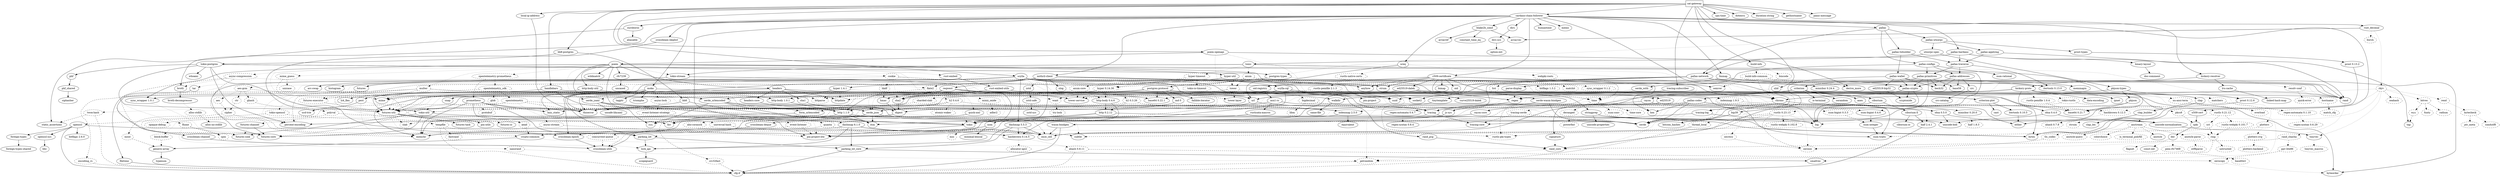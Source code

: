 digraph {
    0 [ label = "cat-gateway" shape = box]
    1 [ label = "anyhow" ]
    2 [ label = "base64 0.22.1" ]
    3 [ label = "bb8" ]
    4 [ label = "bb8-postgres" ]
    5 [ label = "build-info" ]
    6 [ label = "cardano-chain-follower" ]
    7 [ label = "chrono" ]
    8 [ label = "clap" ]
    9 [ label = "cpu-time" ]
    10 [ label = "crossbeam-skiplist" ]
    11 [ label = "cryptoxide" ]
    12 [ label = "dashmap 6.1.0" ]
    13 [ label = "dotenvy" ]
    14 [ label = "duration-string" ]
    15 [ label = "ed25519-dalek" ]
    16 [ label = "futures" ]
    17 [ label = "gethostname" ]
    18 [ label = "handlebars" ]
    19 [ label = "hex" ]
    20 [ label = "local-ip-address" ]
    21 [ label = "moka" ]
    22 [ label = "num-bigint 0.4.6" ]
    23 [ label = "num-traits" ]
    24 [ label = "openssl" ]
    25 [ label = "pallas" ]
    26 [ label = "pallas-traverse" ]
    27 [ label = "panic-message" ]
    28 [ label = "poem" ]
    29 [ label = "poem-openapi" ]
    30 [ label = "prometheus" ]
    31 [ label = "rand" ]
    32 [ label = "rust-embed" ]
    33 [ label = "rust_decimal" ]
    34 [ label = "scylla" ]
    35 [ label = "serde" ]
    36 [ label = "serde_json" ]
    37 [ label = "strum" ]
    38 [ label = "thiserror" ]
    39 [ label = "tokio" ]
    40 [ label = "tokio-postgres" ]
    41 [ label = "tracing" ]
    42 [ label = "tracing-subscriber" ]
    43 [ label = "ulid" ]
    44 [ label = "url" ]
    45 [ label = "uuid" ]
    46 [ label = "futures-util" ]
    47 [ label = "parking_lot" ]
    48 [ label = "bincode" style = dashed]
    49 [ label = "build-info-common" style = dashed]
    50 [ label = "blake2b_simd" ]
    51 [ label = "brotli" ]
    52 [ label = "c509-certificate" ]
    53 [ label = "crossbeam-channel" ]
    54 [ label = "crossbeam-epoch" ]
    55 [ label = "dirs" ]
    56 [ label = "fmmap" ]
    57 [ label = "hickory-resolver" ]
    58 [ label = "http 1.1.0" ]
    59 [ label = "humantime" ]
    60 [ label = "memx" ]
    61 [ label = "minicbor 0.24.4" ]
    62 [ label = "mithril-client" ]
    63 [ label = "ouroboros" ]
    64 [ label = "pallas-crypto" ]
    65 [ label = "pallas-hardano" ]
    66 [ label = "rayon" ]
    67 [ label = "tar" ]
    68 [ label = "tracing-log" ]
    69 [ label = "ureq" ]
    70 [ label = "x509-cert" ]
    71 [ label = "zstd" ]
    72 [ label = "clap_builder" ]
    73 [ label = "crossbeam-utils" ]
    74 [ label = "cfg-if" ]
    75 [ label = "hashbrown 0.14.5" ]
    76 [ label = "lock_api" ]
    77 [ label = "once_cell" ]
    78 [ label = "parking_lot_core" ]
    79 [ label = "curve25519-dalek" ]
    80 [ label = "ed25519" ]
    81 [ label = "rand_core" ]
    82 [ label = "sha2" ]
    83 [ label = "subtle" ]
    84 [ label = "zeroize" style = dashed]
    85 [ label = "futures-channel" ]
    86 [ label = "futures-core" ]
    87 [ label = "futures-executor" style = dashed]
    88 [ label = "futures-io" ]
    89 [ label = "futures-sink" ]
    90 [ label = "futures-task" ]
    91 [ label = "log" ]
    92 [ label = "pest" ]
    93 [ label = "async-lock" style = dashed]
    94 [ label = "event-listener" style = dashed]
    95 [ label = "quanta" style = dashed]
    96 [ label = "smallvec" ]
    97 [ label = "tagptr" ]
    98 [ label = "triomphe" ]
    99 [ label = "num-integer" ]
    100 [ label = "bitflags 2.6.0" ]
    101 [ label = "foreign-types" ]
    102 [ label = "libc" ]
    103 [ label = "openssl-sys" ]
    104 [ label = "pallas-addresses" ]
    105 [ label = "pallas-codec" ]
    106 [ label = "pallas-configs" ]
    107 [ label = "pallas-network" ]
    108 [ label = "pallas-primitives" ]
    109 [ label = "pallas-txbuilder" ]
    110 [ label = "pallas-utxorpc" ]
    111 [ label = "itertools 0.13.0" ]
    112 [ label = "async-compression" style = dashed]
    113 [ label = "bytes" ]
    114 [ label = "cookie" style = dashed]
    115 [ label = "headers" ]
    116 [ label = "http-body-util" ]
    117 [ label = "hyper 1.4.1" ]
    118 [ label = "hyper-util" ]
    119 [ label = "mime" ]
    120 [ label = "mime_guess" style = dashed]
    121 [ label = "multer" style = dashed]
    122 [ label = "opentelemetry" style = dashed]
    123 [ label = "opentelemetry-prometheus" style = dashed]
    124 [ label = "percent-encoding" ]
    125 [ label = "pin-project-lite" ]
    126 [ label = "quick-xml" ]
    127 [ label = "regex" ]
    128 [ label = "rfc7239" ]
    129 [ label = "serde_urlencoded" ]
    130 [ label = "serde_yaml" ]
    131 [ label = "sync_wrapper 1.0.1" ]
    132 [ label = "tempfile" style = dashed]
    133 [ label = "time" style = dashed]
    134 [ label = "tokio-stream" ]
    135 [ label = "tokio-util" ]
    136 [ label = "wildmatch" ]
    137 [ label = "derive_more" ]
    138 [ label = "indexmap 2.5.0" ]
    139 [ label = "fnv" ]
    140 [ label = "lazy_static" ]
    141 [ label = "memchr" ]
    142 [ label = "protobuf" style = dashed]
    143 [ label = "rand_chacha" style = dashed]
    144 [ label = "rust-embed-utils" ]
    145 [ label = "walkdir" ]
    146 [ label = "arrayvec" ]
    147 [ label = "borsh" style = dashed]
    148 [ label = "postgres-types" ]
    149 [ label = "rkyv" style = dashed]
    150 [ label = "arc-swap" ]
    151 [ label = "byteorder" ]
    152 [ label = "dashmap 5.5.3" ]
    153 [ label = "histogram" ]
    154 [ label = "lz4_flex" ]
    155 [ label = "rand_pcg" ]
    156 [ label = "scylla-cql" ]
    157 [ label = "snap" ]
    158 [ label = "socket2" ]
    159 [ label = "tokio-openssl" style = dashed]
    160 [ label = "itoa" ]
    161 [ label = "ryu" ]
    162 [ label = "mio" style = dashed]
    163 [ label = "fallible-iterator" ]
    164 [ label = "phf" ]
    165 [ label = "postgres-protocol" ]
    166 [ label = "whoami" ]
    167 [ label = "tracing-core" ]
    168 [ label = "matchers" style = dashed]
    169 [ label = "nu-ansi-term" style = dashed]
    170 [ label = "sharded-slab" style = dashed]
    171 [ label = "thread_local" style = dashed]
    172 [ label = "tracing-serde" style = dashed]
    173 [ label = "form_urlencoded" ]
    174 [ label = "idna 0.5.0" ]
    175 [ label = "getrandom" style = dashed]
    176 [ label = "pin-utils" ]
    177 [ label = "slab" style = dashed]
    178 [ label = "semver" ]
    179 [ label = "arrayref" ]
    180 [ label = "constant_time_eq" ]
    181 [ label = "alloc-no-stdlib" ]
    182 [ label = "alloc-stdlib" style = dashed]
    183 [ label = "brotli-decompressor" ]
    184 [ label = "asn1-rs" ]
    185 [ label = "bimap" ]
    186 [ label = "oid" ]
    187 [ label = "oid-registry" ]
    188 [ label = "serde-wasm-bindgen" ]
    189 [ label = "wasm-bindgen" ]
    190 [ label = "dirs-sys" ]
    191 [ label = "fs4" style = dashed]
    192 [ label = "memmapix" ]
    193 [ label = "parse-display" ]
    194 [ label = "hickory-proto" ]
    195 [ label = "lru-cache" ]
    196 [ label = "resolv-conf" style = dashed]
    197 [ label = "rustls 0.21.12" style = dashed]
    198 [ label = "tokio-rustls" style = dashed]
    199 [ label = "half 2.4.1" ]
    200 [ label = "flate2" style = dashed]
    201 [ label = "flume" style = dashed]
    202 [ label = "reqwest" ]
    203 [ label = "slog" ]
    204 [ label = "aliasable" ]
    205 [ label = "static_assertions" ]
    206 [ label = "binary-layout" ]
    207 [ label = "tap" ]
    208 [ label = "either" ]
    209 [ label = "rayon-core" ]
    210 [ label = "filetime" ]
    211 [ label = "rustls 0.23.13" style = dashed]
    212 [ label = "rustls-native-certs" style = dashed]
    213 [ label = "rustls-pki-types" style = dashed]
    214 [ label = "webpki-roots" style = dashed]
    215 [ label = "const-oid" ]
    216 [ label = "der" ]
    217 [ label = "spki" ]
    218 [ label = "tls_codec" style = dashed]
    219 [ label = "zstd-safe" ]
    220 [ label = "anstream" style = dashed]
    221 [ label = "anstyle" ]
    222 [ label = "clap_lex" ]
    223 [ label = "strsim" style = dashed]
    224 [ label = "ahash 0.8.11" style = dashed]
    225 [ label = "allocator-api2" style = dashed]
    226 [ label = "scopeguard" ]
    227 [ label = "digest" ]
    228 [ label = "pkcs8" style = dashed]
    229 [ label = "signature" ]
    230 [ label = "ucd-trie" ]
    231 [ label = "event-listener-strategy" style = dashed]
    232 [ label = "concurrent-queue" style = dashed]
    233 [ label = "foreign-types-shared" ]
    234 [ label = "base58" ]
    235 [ label = "bech32" ]
    236 [ label = "crc" ]
    237 [ label = "minicbor 0.20.0" ]
    238 [ label = "num-rational" ]
    239 [ label = "serde_with" ]
    240 [ label = "criterion" ]
    241 [ label = "pallas-wallet" ]
    242 [ label = "pallas-applying" ]
    243 [ label = "prost-types" ]
    244 [ label = "utxorpc-spec" ]
    245 [ label = "aes-gcm" style = dashed]
    246 [ label = "hkdf" style = dashed]
    247 [ label = "hmac" ]
    248 [ label = "base64 0.21.7" ]
    249 [ label = "headers-core" ]
    250 [ label = "httpdate" ]
    251 [ label = "sha1" ]
    252 [ label = "http-body 1.0.1" ]
    253 [ label = "h2 0.4.6" style = dashed]
    254 [ label = "httparse" style = dashed]
    255 [ label = "want" style = dashed]
    256 [ label = "tower" style = dashed]
    257 [ label = "tower-service" ]
    258 [ label = "unicase" style = dashed]
    259 [ label = "encoding_rs" style = dashed]
    260 [ label = "spin" style = dashed]
    261 [ label = "opentelemetry_sdk" style = dashed]
    262 [ label = "aho-corasick" style = dashed]
    263 [ label = "regex-automata 0.4.7" ]
    264 [ label = "regex-syntax 0.8.4" ]
    265 [ label = "uncased" ]
    266 [ label = "unsafe-libyaml" ]
    267 [ label = "fastrand" style = dashed]
    268 [ label = "deranged" style = dashed]
    269 [ label = "num-conv" style = dashed]
    270 [ label = "powerfmt" style = dashed]
    271 [ label = "time-core" style = dashed]
    272 [ label = "equivalent" ]
    273 [ label = "ppv-lite86" style = dashed]
    274 [ label = "same-file" ]
    275 [ label = "bitvec" style = dashed]
    276 [ label = "bytecheck" style = dashed]
    277 [ label = "hashbrown 0.12.3" style = dashed]
    278 [ label = "ptr_meta" style = dashed]
    279 [ label = "rend" style = dashed]
    280 [ label = "seahash" style = dashed]
    281 [ label = "tinyvec" ]
    282 [ label = "twox-hash" style = dashed]
    283 [ label = "bigdecimal" style = dashed]
    284 [ label = "num-bigint 0.3.3" style = dashed]
    285 [ label = "secrecy" style = dashed]
    286 [ label = "phf_shared" ]
    287 [ label = "md-5" ]
    288 [ label = "stringprep" ]
    289 [ label = "regex-automata 0.1.10" style = dashed]
    290 [ label = "overload" style = dashed]
    291 [ label = "unicode-bidi" ]
    292 [ label = "unicode-normalization" ]
    293 [ label = "nom" ]
    294 [ label = "rusticata-macros" ]
    295 [ label = "js-sys" ]
    296 [ label = "option-ext" ]
    297 [ label = "data-encoding" ]
    298 [ label = "idna 0.4.0" ]
    299 [ label = "ipnet" ]
    300 [ label = "rustls-pemfile 1.0.4" style = dashed]
    301 [ label = "linked-hash-map" ]
    302 [ label = "hostname" style = dashed]
    303 [ label = "quick-error" style = dashed]
    304 [ label = "ring" style = dashed]
    305 [ label = "rustls-webpki 0.101.7" style = dashed]
    306 [ label = "sct" style = dashed]
    307 [ label = "crc32fast" style = dashed]
    308 [ label = "miniz_oxide" style = dashed]
    309 [ label = "nanorand" style = dashed]
    310 [ label = "doc-comment" ]
    311 [ label = "crossbeam-deque" ]
    312 [ label = "rustls-webpki 0.102.8" style = dashed]
    313 [ label = "rustls-pemfile 2.1.3" style = dashed]
    314 [ label = "flagset" style = dashed]
    315 [ label = "pem-rfc7468" style = dashed]
    316 [ label = "base64ct" style = dashed]
    317 [ label = "zstd-sys" ]
    318 [ label = "anstyle-parse" style = dashed]
    319 [ label = "anstyle-query" style = dashed]
    320 [ label = "colorchoice" style = dashed]
    321 [ label = "is_terminal_polyfill" style = dashed]
    322 [ label = "utf8parse" style = dashed]
    323 [ label = "zerocopy" style = dashed]
    324 [ label = "block-buffer" style = dashed]
    325 [ label = "crypto-common" ]
    326 [ label = "crc-catalog" ]
    327 [ label = "half 1.8.3" style = dashed]
    328 [ label = "indexmap 1.9.3" style = dashed]
    329 [ label = "anes" ]
    330 [ label = "cast" ]
    331 [ label = "ciborium" ]
    332 [ label = "criterion-plot" ]
    333 [ label = "is-terminal" ]
    334 [ label = "itertools 0.10.5" ]
    335 [ label = "oorandom" ]
    336 [ label = "plotters" style = dashed]
    337 [ label = "tinytemplate" ]
    338 [ label = "bip39" ]
    339 [ label = "ed25519-bip32" ]
    340 [ label = "prost 0.13.2" ]
    341 [ label = "pbjson" ]
    342 [ label = "pbjson-types" ]
    343 [ label = "prost 0.12.6" ]
    344 [ label = "tonic" ]
    345 [ label = "aead" style = dashed]
    346 [ label = "aes" style = dashed]
    347 [ label = "cipher" style = dashed]
    348 [ label = "ctr" style = dashed]
    349 [ label = "ghash" style = dashed]
    350 [ label = "atomic-waker" style = dashed]
    351 [ label = "try-lock" style = dashed]
    352 [ label = "pin-project" ]
    353 [ label = "tower-layer" ]
    354 [ label = "glob" style = dashed]
    355 [ label = "funty" style = dashed]
    356 [ label = "radium" style = dashed]
    357 [ label = "wyz" style = dashed]
    358 [ label = "simdutf8" style = dashed]
    359 [ label = "ahash 0.7.8" style = dashed]
    360 [ label = "tinyvec_macros" style = dashed]
    361 [ label = "libm" style = dashed]
    362 [ label = "siphasher" ]
    363 [ label = "unicode-properties" ]
    364 [ label = "regex-syntax 0.6.29" style = dashed]
    365 [ label = "minimal-lexical" ]
    366 [ label = "match_cfg" style = dashed]
    367 [ label = "untrusted" style = dashed]
    368 [ label = "adler2" style = dashed]
    369 [ label = "generic-array" ]
    370 [ label = "typenum" ]
    371 [ label = "ciborium-io" ]
    372 [ label = "ciborium-ll" ]
    373 [ label = "plotters-backend" style = dashed]
    374 [ label = "plotters-svg" style = dashed]
    375 [ label = "bitcoin_hashes" ]
    376 [ label = "async-stream" style = dashed]
    377 [ label = "axum" style = dashed]
    378 [ label = "h2 0.3.26" style = dashed]
    379 [ label = "http 0.2.12" ]
    380 [ label = "http-body 0.4.6" ]
    381 [ label = "hyper 0.14.30" style = dashed]
    382 [ label = "hyper-timeout" style = dashed]
    383 [ label = "inout" style = dashed]
    384 [ label = "opaque-debug" style = dashed]
    385 [ label = "polyval" style = dashed]
    386 [ label = "axum-core" style = dashed]
    387 [ label = "bitflags 1.3.2" style = dashed]
    388 [ label = "matchit" style = dashed]
    389 [ label = "sync_wrapper 0.1.2" style = dashed]
    390 [ label = "tokio-io-timeout" style = dashed]
    391 [ label = "universal-hash" style = dashed]
    0 -> 4 [ ]
    0 -> 5 [ ]
    0 -> 6 [ ]
    0 -> 9 [ ]
    0 -> 13 [ ]
    0 -> 14 [ ]
    0 -> 17 [ ]
    0 -> 18 [ ]
    0 -> 20 [ ]
    0 -> 27 [ ]
    0 -> 29 [ ]
    0 -> 33 [ ]
    0 -> 34 [ ]
    0 -> 42 [ ]
    0 -> 43 [ ]
    3 -> 46 [ ]
    3 -> 39 [ ]
    4 -> 3 [ ]
    4 -> 40 [ ]
    5 -> 48 [ style = dotted]
    5 -> 49 [ style = dotted]
    6 -> 50 [ ]
    6 -> 51 [ ]
    6 -> 52 [ ]
    6 -> 10 [ ]
    6 -> 12 [ ]
    6 -> 55 [ ]
    6 -> 56 [ ]
    6 -> 57 [ ]
    6 -> 59 [ ]
    6 -> 60 [ ]
    6 -> 62 [ ]
    6 -> 21 [ ]
    6 -> 63 [ ]
    6 -> 25 [ ]
    6 -> 65 [ ]
    6 -> 68 [ ]
    6 -> 69 [ ]
    6 -> 70 [ ]
    7 -> 23 [ ]
    7 -> 35 [ style = dotted]
    8 -> 72 [ ]
    10 -> 54 [ ]
    12 -> 73 [ ]
    12 -> 75 [ ]
    12 -> 76 [ ]
    12 -> 77 [ ]
    12 -> 78 [ ]
    15 -> 79 [ ]
    15 -> 80 [ ]
    15 -> 82 [ ]
    16 -> 87 [ style = dotted]
    18 -> 91 [ ]
    18 -> 92 [ ]
    18 -> 36 [ ]
    20 -> 38 [ ]
    21 -> 93 [ style = dotted]
    21 -> 53 [ ]
    21 -> 54 [ ]
    21 -> 46 [ style = dotted]
    21 -> 47 [ ]
    21 -> 95 [ style = dotted]
    21 -> 97 [ ]
    21 -> 38 [ ]
    21 -> 98 [ ]
    21 -> 45 [ ]
    22 -> 99 [ ]
    24 -> 100 [ ]
    24 -> 74 [ ]
    24 -> 101 [ ]
    24 -> 77 [ ]
    24 -> 103 [ ]
    25 -> 106 [ ]
    25 -> 107 [ ]
    25 -> 109 [ ]
    25 -> 110 [ ]
    26 -> 111 [ ]
    26 -> 104 [ ]
    26 -> 108 [ ]
    28 -> 112 [ style = dotted]
    28 -> 7 [ style = dotted]
    28 -> 114 [ style = dotted]
    28 -> 115 [ ]
    28 -> 19 [ style = dotted]
    28 -> 116 [ ]
    28 -> 118 [ ]
    28 -> 120 [ style = dotted]
    28 -> 121 [ style = dotted]
    28 -> 123 [ style = dotted]
    28 -> 126 [ style = dotted]
    28 -> 127 [ ]
    28 -> 128 [ ]
    28 -> 32 [ style = dotted]
    28 -> 36 [ ]
    28 -> 129 [ ]
    28 -> 130 [ style = dotted]
    28 -> 131 [ ]
    28 -> 132 [ style = dotted]
    28 -> 134 [ style = dotted]
    28 -> 136 [ ]
    29 -> 137 [ ]
    29 -> 28 [ ]
    29 -> 44 [ style = dotted]
    29 -> 45 [ style = dotted]
    30 -> 139 [ ]
    30 -> 140 [ ]
    30 -> 141 [ ]
    30 -> 47 [ ]
    30 -> 142 [ style = dotted]
    30 -> 38 [ ]
    31 -> 143 [ style = dotted]
    32 -> 144 [ ]
    33 -> 146 [ ]
    33 -> 147 [ style = dotted]
    33 -> 148 [ style = dotted]
    33 -> 149 [ style = dotted]
    34 -> 150 [ ]
    34 -> 2 [ style = dotted]
    34 -> 152 [ ]
    34 -> 16 [ ]
    34 -> 153 [ ]
    34 -> 111 [ ]
    34 -> 140 [ ]
    34 -> 31 [ ]
    34 -> 155 [ ]
    34 -> 156 [ ]
    34 -> 130 [ style = dotted]
    34 -> 158 [ ]
    34 -> 159 [ style = dotted]
    34 -> 41 [ ]
    34 -> 44 [ style = dotted]
    36 -> 160 [ ]
    36 -> 141 [ ]
    36 -> 161 [ ]
    36 -> 35 [ ]
    39 -> 113 [ style = dotted]
    39 -> 162 [ style = dotted]
    39 -> 47 [ style = dotted]
    39 -> 125 [ ]
    40 -> 46 [ ]
    40 -> 91 [ ]
    40 -> 124 [ ]
    40 -> 164 [ ]
    40 -> 148 [ ]
    40 -> 135 [ ]
    40 -> 166 [ ]
    41 -> 91 [ style = dotted]
    41 -> 125 [ ]
    41 -> 167 [ ]
    42 -> 168 [ style = dotted]
    42 -> 169 [ style = dotted]
    42 -> 127 [ style = dotted]
    42 -> 36 [ style = dotted]
    42 -> 170 [ style = dotted]
    42 -> 96 [ style = dotted]
    42 -> 171 [ style = dotted]
    42 -> 133 [ style = dotted]
    42 -> 41 [ style = dotted]
    42 -> 68 [ style = dotted]
    42 -> 172 [ style = dotted]
    43 -> 31 [ style = dotted]
    43 -> 45 [ style = dotted]
    44 -> 173 [ ]
    44 -> 174 [ ]
    45 -> 175 [ style = dotted]
    45 -> 35 [ style = dotted]
    46 -> 85 [ style = dotted]
    46 -> 88 [ style = dotted]
    46 -> 90 [ ]
    46 -> 141 [ style = dotted]
    46 -> 125 [ ]
    46 -> 176 [ ]
    46 -> 177 [ style = dotted]
    47 -> 76 [ ]
    47 -> 78 [ ]
    48 -> 35 [ style = dashed]
    49 -> 7 [ style = dashed]
    49 -> 137 [ style = dashed]
    49 -> 178 [ style = dashed]
    50 -> 179 [ ]
    50 -> 146 [ ]
    50 -> 180 [ ]
    51 -> 183 [ ]
    52 -> 1 [ ]
    52 -> 185 [ ]
    52 -> 15 [ ]
    52 -> 19 [ ]
    52 -> 61 [ ]
    52 -> 186 [ ]
    52 -> 187 [ ]
    52 -> 127 [ ]
    52 -> 188 [ ]
    52 -> 37 [ ]
    53 -> 73 [ ]
    54 -> 73 [ ]
    55 -> 190 [ ]
    56 -> 151 [ ]
    56 -> 191 [ style = dotted]
    56 -> 192 [ ]
    56 -> 193 [ ]
    57 -> 194 [ ]
    57 -> 195 [ ]
    57 -> 196 [ style = dotted]
    58 -> 113 [ ]
    58 -> 139 [ ]
    58 -> 160 [ ]
    61 -> 199 [ style = dotted]
    62 -> 1 [ ]
    62 -> 7 [ ]
    62 -> 200 [ style = dotted]
    62 -> 201 [ style = dotted]
    62 -> 16 [ ]
    62 -> 202 [ ]
    62 -> 178 [ ]
    62 -> 203 [ ]
    62 -> 37 [ ]
    62 -> 67 [ style = dotted]
    62 -> 38 [ ]
    62 -> 39 [ ]
    62 -> 45 [ ]
    62 -> 71 [ style = dotted]
    63 -> 204 [ ]
    63 -> 205 [ ]
    64 -> 11 [ ]
    64 -> 105 [ ]
    64 -> 81 [ ]
    65 -> 206 [ ]
    65 -> 107 [ ]
    65 -> 26 [ ]
    65 -> 207 [ ]
    66 -> 208 [ ]
    66 -> 209 [ ]
    67 -> 210 [ ]
    68 -> 91 [ ]
    68 -> 167 [ ]
    69 -> 200 [ style = dotted]
    69 -> 211 [ style = dotted]
    69 -> 212 [ style = dotted]
    69 -> 44 [ ]
    69 -> 214 [ style = dotted]
    70 -> 217 [ ]
    70 -> 218 [ style = dotted]
    71 -> 219 [ ]
    72 -> 220 [ style = dotted]
    72 -> 222 [ ]
    72 -> 223 [ style = dotted]
    75 -> 224 [ style = dotted]
    75 -> 225 [ style = dotted]
    76 -> 226 [ ]
    78 -> 74 [ ]
    78 -> 96 [ ]
    79 -> 227 [ style = dotted]
    79 -> 84 [ style = dotted]
    80 -> 228 [ style = dotted]
    80 -> 35 [ style = dotted]
    80 -> 229 [ ]
    81 -> 175 [ style = dotted]
    82 -> 227 [ ]
    85 -> 86 [ ]
    85 -> 89 [ style = dotted]
    87 -> 46 [ style = dashed]
    92 -> 141 [ style = dotted]
    92 -> 38 [ style = dotted]
    92 -> 230 [ ]
    93 -> 231 [ style = dashed]
    94 -> 232 [ style = dashed]
    94 -> 125 [ style = dashed]
    95 -> 73 [ style = dashed]
    95 -> 77 [ style = dashed]
    99 -> 23 [ ]
    101 -> 233 [ ]
    103 -> 102 [ ]
    104 -> 234 [ ]
    104 -> 235 [ ]
    104 -> 236 [ ]
    104 -> 64 [ ]
    105 -> 19 [ ]
    105 -> 237 [ ]
    105 -> 35 [ ]
    105 -> 38 [ ]
    106 -> 238 [ ]
    106 -> 104 [ ]
    106 -> 108 [ ]
    106 -> 239 [ ]
    107 -> 111 [ ]
    107 -> 64 [ ]
    107 -> 31 [ ]
    107 -> 158 [ ]
    107 -> 39 [ ]
    107 -> 41 [ ]
    108 -> 234 [ ]
    108 -> 235 [ ]
    108 -> 240 [ ]
    108 -> 91 [ ]
    108 -> 64 [ ]
    109 -> 26 [ ]
    109 -> 241 [ ]
    110 -> 242 [ ]
    110 -> 243 [ ]
    110 -> 244 [ ]
    111 -> 208 [ ]
    112 -> 51 [ style = dotted]
    112 -> 200 [ style = dotted]
    112 -> 86 [ style = dashed]
    112 -> 141 [ style = dashed]
    112 -> 39 [ style = dotted]
    114 -> 245 [ style = dotted]
    114 -> 2 [ style = dotted]
    114 -> 246 [ style = dotted]
    114 -> 124 [ style = dotted]
    114 -> 31 [ style = dotted]
    114 -> 82 [ style = dotted]
    114 -> 133 [ style = dashed]
    115 -> 248 [ ]
    115 -> 249 [ ]
    115 -> 250 [ ]
    115 -> 119 [ ]
    115 -> 251 [ ]
    116 -> 46 [ ]
    116 -> 252 [ ]
    117 -> 46 [ style = dotted]
    117 -> 253 [ style = dotted]
    117 -> 252 [ ]
    117 -> 254 [ style = dotted]
    117 -> 250 [ style = dotted]
    117 -> 255 [ style = dotted]
    118 -> 117 [ ]
    118 -> 158 [ style = dotted]
    118 -> 256 [ style = dotted]
    120 -> 119 [ style = dashed]
    120 -> 258 [ style = dashed]
    121 -> 259 [ style = dashed]
    121 -> 46 [ style = dashed]
    121 -> 58 [ style = dashed]
    121 -> 254 [ style = dashed]
    121 -> 119 [ style = dashed]
    121 -> 260 [ style = dashed]
    121 -> 39 [ style = dotted]
    122 -> 86 [ style = dashed]
    122 -> 89 [ style = dashed]
    122 -> 77 [ style = dashed]
    122 -> 125 [ style = dotted]
    122 -> 38 [ style = dashed]
    123 -> 261 [ style = dashed]
    123 -> 30 [ style = dashed]
    126 -> 141 [ ]
    126 -> 35 [ style = dotted]
    127 -> 263 [ ]
    128 -> 265 [ ]
    129 -> 173 [ ]
    129 -> 160 [ ]
    129 -> 161 [ ]
    129 -> 35 [ ]
    130 -> 138 [ ]
    130 -> 160 [ ]
    130 -> 161 [ ]
    130 -> 266 [ ]
    131 -> 86 [ style = dotted]
    132 -> 74 [ style = dashed]
    132 -> 267 [ style = dashed]
    132 -> 77 [ style = dashed]
    133 -> 268 [ style = dashed]
    133 -> 160 [ style = dotted]
    133 -> 269 [ style = dashed]
    133 -> 271 [ style = dashed]
    134 -> 86 [ ]
    134 -> 39 [ ]
    135 -> 86 [ ]
    135 -> 89 [ ]
    135 -> 39 [ ]
    138 -> 272 [ ]
    138 -> 75 [ ]
    138 -> 35 [ style = dotted]
    143 -> 273 [ style = dashed]
    143 -> 81 [ style = dashed]
    144 -> 82 [ ]
    144 -> 145 [ ]
    145 -> 274 [ ]
    148 -> 7 [ style = dotted]
    148 -> 165 [ ]
    148 -> 36 [ style = dotted]
    148 -> 133 [ style = dotted]
    149 -> 275 [ style = dotted]
    149 -> 113 [ style = dotted]
    149 -> 277 [ style = dotted]
    149 -> 279 [ style = dotted]
    149 -> 280 [ style = dashed]
    149 -> 281 [ style = dotted]
    149 -> 45 [ style = dotted]
    152 -> 75 [ ]
    152 -> 76 [ ]
    152 -> 77 [ ]
    152 -> 78 [ ]
    154 -> 282 [ style = dotted]
    155 -> 81 [ ]
    156 -> 283 [ style = dotted]
    156 -> 151 [ ]
    156 -> 7 [ style = dotted]
    156 -> 154 [ ]
    156 -> 284 [ style = dotted]
    156 -> 285 [ style = dotted]
    156 -> 157 [ ]
    156 -> 38 [ ]
    156 -> 133 [ style = dotted]
    156 -> 39 [ ]
    156 -> 45 [ ]
    159 -> 24 [ style = dashed]
    159 -> 39 [ style = dashed]
    164 -> 286 [ ]
    165 -> 2 [ ]
    165 -> 113 [ ]
    165 -> 163 [ ]
    165 -> 247 [ ]
    165 -> 287 [ ]
    165 -> 141 [ ]
    165 -> 31 [ ]
    165 -> 82 [ ]
    165 -> 288 [ ]
    167 -> 77 [ style = dotted]
    168 -> 289 [ style = dashed]
    169 -> 290 [ style = dashed]
    170 -> 140 [ style = dashed]
    171 -> 74 [ style = dashed]
    171 -> 77 [ style = dashed]
    172 -> 35 [ style = dashed]
    172 -> 167 [ style = dashed]
    173 -> 124 [ ]
    174 -> 291 [ ]
    174 -> 292 [ ]
    175 -> 74 [ style = dashed]
    178 -> 35 [ style = dotted]
    182 -> 181 [ style = dashed]
    183 -> 182 [ style = dotted]
    184 -> 23 [ ]
    184 -> 294 [ ]
    184 -> 38 [ ]
    187 -> 184 [ ]
    188 -> 295 [ ]
    188 -> 35 [ ]
    189 -> 74 [ ]
    189 -> 77 [ ]
    190 -> 296 [ ]
    191 -> 39 [ style = dotted]
    193 -> 77 [ style = dotted]
    193 -> 127 [ style = dotted]
    194 -> 297 [ ]
    194 -> 46 [ ]
    194 -> 298 [ ]
    194 -> 299 [ ]
    194 -> 31 [ ]
    194 -> 300 [ style = dotted]
    194 -> 38 [ ]
    194 -> 198 [ style = dotted]
    194 -> 41 [ ]
    194 -> 44 [ ]
    195 -> 301 [ ]
    196 -> 302 [ style = dotted]
    196 -> 303 [ style = dashed]
    197 -> 91 [ style = dotted]
    197 -> 305 [ style = dashed]
    197 -> 306 [ style = dashed]
    198 -> 197 [ style = dashed]
    198 -> 39 [ style = dashed]
    199 -> 74 [ ]
    200 -> 307 [ style = dashed]
    200 -> 308 [ style = dotted]
    201 -> 86 [ style = dotted]
    201 -> 89 [ style = dotted]
    201 -> 309 [ style = dotted]
    201 -> 260 [ style = dashed]
    202 -> 2 [ ]
    202 -> 46 [ ]
    202 -> 58 [ ]
    202 -> 36 [ style = dotted]
    202 -> 129 [ ]
    202 -> 131 [ ]
    202 -> 257 [ ]
    202 -> 44 [ ]
    206 -> 310 [ ]
    209 -> 311 [ ]
    210 -> 74 [ ]
    211 -> 91 [ style = dotted]
    211 -> 77 [ style = dashed]
    211 -> 312 [ style = dashed]
    211 -> 83 [ style = dashed]
    211 -> 84 [ style = dashed]
    212 -> 313 [ style = dashed]
    214 -> 213 [ style = dashed]
    216 -> 215 [ style = dotted]
    216 -> 314 [ style = dotted]
    216 -> 315 [ style = dotted]
    216 -> 84 [ style = dotted]
    217 -> 216 [ ]
    218 -> 84 [ style = dashed]
    219 -> 317 [ ]
    220 -> 221 [ style = dashed]
    220 -> 318 [ style = dashed]
    220 -> 319 [ style = dotted]
    220 -> 320 [ style = dashed]
    220 -> 321 [ style = dashed]
    224 -> 74 [ style = dashed]
    224 -> 323 [ style = dashed]
    227 -> 324 [ style = dotted]
    227 -> 325 [ ]
    227 -> 83 [ style = dotted]
    228 -> 217 [ style = dashed]
    229 -> 81 [ style = dotted]
    231 -> 94 [ style = dashed]
    232 -> 73 [ style = dashed]
    236 -> 326 [ ]
    237 -> 327 [ style = dotted]
    238 -> 22 [ style = dotted]
    239 -> 2 [ style = dotted]
    239 -> 7 [ style = dotted]
    239 -> 19 [ style = dotted]
    239 -> 328 [ style = dotted]
    239 -> 138 [ style = dotted]
    239 -> 36 [ style = dotted]
    239 -> 133 [ style = dotted]
    240 -> 329 [ ]
    240 -> 331 [ ]
    240 -> 8 [ ]
    240 -> 332 [ ]
    240 -> 333 [ ]
    240 -> 77 [ ]
    240 -> 335 [ ]
    240 -> 336 [ style = dotted]
    240 -> 66 [ style = dotted]
    240 -> 127 [ ]
    240 -> 337 [ ]
    240 -> 145 [ ]
    241 -> 235 [ ]
    241 -> 338 [ ]
    241 -> 339 [ ]
    241 -> 64 [ ]
    241 -> 31 [ ]
    242 -> 26 [ ]
    242 -> 31 [ ]
    243 -> 340 [ ]
    244 -> 342 [ ]
    244 -> 344 [ ]
    245 -> 345 [ style = dashed]
    245 -> 346 [ style = dotted]
    245 -> 348 [ style = dashed]
    245 -> 349 [ style = dashed]
    246 -> 247 [ style = dashed]
    247 -> 227 [ ]
    249 -> 58 [ ]
    251 -> 227 [ ]
    252 -> 58 [ ]
    253 -> 350 [ style = dashed]
    253 -> 58 [ style = dashed]
    253 -> 138 [ style = dashed]
    253 -> 177 [ style = dashed]
    253 -> 135 [ style = dashed]
    253 -> 41 [ style = dashed]
    255 -> 351 [ style = dashed]
    256 -> 46 [ style = dotted]
    256 -> 328 [ style = dotted]
    256 -> 352 [ style = dotted]
    256 -> 31 [ style = dotted]
    256 -> 135 [ style = dotted]
    256 -> 353 [ style = dashed]
    256 -> 257 [ style = dashed]
    256 -> 41 [ style = dotted]
    259 -> 74 [ style = dashed]
    260 -> 76 [ style = dotted]
    261 -> 87 [ style = dashed]
    261 -> 354 [ style = dotted]
    261 -> 122 [ style = dashed]
    262 -> 141 [ style = dotted]
    263 -> 262 [ style = dotted]
    263 -> 264 [ style = dotted]
    268 -> 270 [ style = dotted]
    268 -> 35 [ style = dotted]
    273 -> 323 [ style = dashed]
    275 -> 355 [ style = dashed]
    275 -> 356 [ style = dashed]
    275 -> 357 [ style = dashed]
    276 -> 278 [ style = dashed]
    276 -> 358 [ style = dotted]
    277 -> 359 [ style = dotted]
    279 -> 276 [ style = dotted]
    281 -> 360 [ style = dotted]
    282 -> 74 [ style = dashed]
    282 -> 205 [ style = dashed]
    283 -> 361 [ style = dashed]
    283 -> 22 [ style = dashed]
    284 -> 99 [ style = dashed]
    285 -> 84 [ style = dashed]
    286 -> 362 [ ]
    287 -> 227 [ ]
    288 -> 291 [ ]
    288 -> 292 [ ]
    288 -> 363 [ ]
    289 -> 364 [ style = dotted]
    292 -> 281 [ ]
    293 -> 141 [ ]
    293 -> 365 [ ]
    294 -> 293 [ ]
    295 -> 189 [ ]
    298 -> 291 [ ]
    298 -> 292 [ ]
    300 -> 248 [ style = dashed]
    302 -> 366 [ style = dashed]
    304 -> 175 [ style = dashed]
    304 -> 367 [ style = dashed]
    305 -> 304 [ style = dashed]
    306 -> 304 [ style = dashed]
    307 -> 74 [ style = dashed]
    308 -> 368 [ style = dashed]
    309 -> 175 [ style = dotted]
    311 -> 54 [ ]
    312 -> 304 [ style = dotted]
    312 -> 213 [ style = dashed]
    313 -> 2 [ style = dashed]
    313 -> 213 [ style = dashed]
    315 -> 316 [ style = dashed]
    318 -> 322 [ style = dotted]
    323 -> 151 [ style = dotted]
    324 -> 369 [ style = dashed]
    325 -> 369 [ ]
    325 -> 81 [ style = dotted]
    328 -> 277 [ style = dashed]
    328 -> 35 [ style = dotted]
    331 -> 372 [ ]
    331 -> 35 [ ]
    332 -> 330 [ ]
    332 -> 334 [ ]
    334 -> 208 [ ]
    336 -> 23 [ style = dashed]
    336 -> 374 [ style = dotted]
    337 -> 36 [ ]
    338 -> 375 [ ]
    338 -> 81 [ style = dotted]
    338 -> 35 [ style = dotted]
    338 -> 292 [ style = dotted]
    339 -> 11 [ ]
    340 -> 113 [ ]
    341 -> 248 [ ]
    341 -> 35 [ ]
    342 -> 7 [ ]
    342 -> 341 [ ]
    342 -> 343 [ ]
    343 -> 113 [ ]
    344 -> 376 [ style = dotted]
    344 -> 377 [ style = dotted]
    344 -> 248 [ ]
    344 -> 382 [ style = dotted]
    344 -> 343 [ style = dotted]
    344 -> 134 [ ]
    345 -> 325 [ style = dashed]
    346 -> 347 [ style = dashed]
    347 -> 325 [ style = dashed]
    347 -> 383 [ style = dashed]
    348 -> 347 [ style = dashed]
    349 -> 385 [ style = dashed]
    357 -> 207 [ style = dashed]
    369 -> 370 [ ]
    372 -> 371 [ ]
    372 -> 199 [ ]
    374 -> 373 [ style = dashed]
    376 -> 86 [ style = dashed]
    376 -> 125 [ style = dashed]
    377 -> 386 [ style = dashed]
    377 -> 387 [ style = dashed]
    377 -> 381 [ style = dashed]
    377 -> 388 [ style = dashed]
    377 -> 124 [ style = dashed]
    377 -> 389 [ style = dashed]
    377 -> 256 [ style = dashed]
    378 -> 46 [ style = dashed]
    378 -> 379 [ style = dashed]
    378 -> 138 [ style = dashed]
    378 -> 135 [ style = dashed]
    378 -> 41 [ style = dashed]
    379 -> 113 [ ]
    379 -> 139 [ ]
    379 -> 160 [ ]
    380 -> 379 [ ]
    380 -> 125 [ ]
    381 -> 378 [ style = dotted]
    381 -> 380 [ style = dashed]
    381 -> 254 [ style = dashed]
    381 -> 250 [ style = dashed]
    381 -> 158 [ style = dotted]
    381 -> 257 [ style = dashed]
    381 -> 255 [ style = dashed]
    382 -> 381 [ style = dashed]
    382 -> 390 [ style = dashed]
    383 -> 369 [ style = dashed]
    385 -> 384 [ style = dashed]
    385 -> 391 [ style = dashed]
    386 -> 46 [ style = dashed]
    386 -> 380 [ style = dashed]
    386 -> 119 [ style = dashed]
    386 -> 353 [ style = dashed]
    386 -> 257 [ style = dashed]
    390 -> 39 [ style = dashed]
    391 -> 325 [ style = dashed]
    391 -> 83 [ style = dashed]
}

